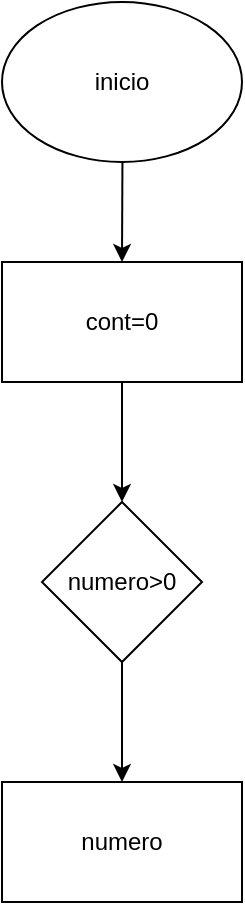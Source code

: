 <mxfile>
    <diagram id="GlSQDlWqE2bDwSIbwggn" name="Página-1">
        <mxGraphModel dx="650" dy="409" grid="1" gridSize="10" guides="1" tooltips="1" connect="1" arrows="1" fold="1" page="1" pageScale="1" pageWidth="827" pageHeight="1169" math="0" shadow="0">
            <root>
                <mxCell id="0"/>
                <mxCell id="1" parent="0"/>
                <mxCell id="4" value="" style="edgeStyle=none;html=1;" edge="1" parent="1" source="2" target="3">
                    <mxGeometry relative="1" as="geometry"/>
                </mxCell>
                <mxCell id="2" value="inicio&lt;br&gt;" style="ellipse;whiteSpace=wrap;html=1;" vertex="1" parent="1">
                    <mxGeometry x="260" y="80" width="120" height="80" as="geometry"/>
                </mxCell>
                <mxCell id="7" value="" style="edgeStyle=none;html=1;" edge="1" parent="1" source="3" target="5">
                    <mxGeometry relative="1" as="geometry"/>
                </mxCell>
                <mxCell id="3" value="cont=0" style="rounded=0;whiteSpace=wrap;html=1;" vertex="1" parent="1">
                    <mxGeometry x="260" y="210" width="120" height="60" as="geometry"/>
                </mxCell>
                <mxCell id="8" value="" style="edgeStyle=none;html=1;" edge="1" parent="1" source="5" target="6">
                    <mxGeometry relative="1" as="geometry"/>
                </mxCell>
                <mxCell id="5" value="numero&amp;gt;0" style="rhombus;whiteSpace=wrap;html=1;" vertex="1" parent="1">
                    <mxGeometry x="280" y="330" width="80" height="80" as="geometry"/>
                </mxCell>
                <mxCell id="6" value="numero" style="rounded=0;whiteSpace=wrap;html=1;" vertex="1" parent="1">
                    <mxGeometry x="260" y="470" width="120" height="60" as="geometry"/>
                </mxCell>
            </root>
        </mxGraphModel>
    </diagram>
</mxfile>